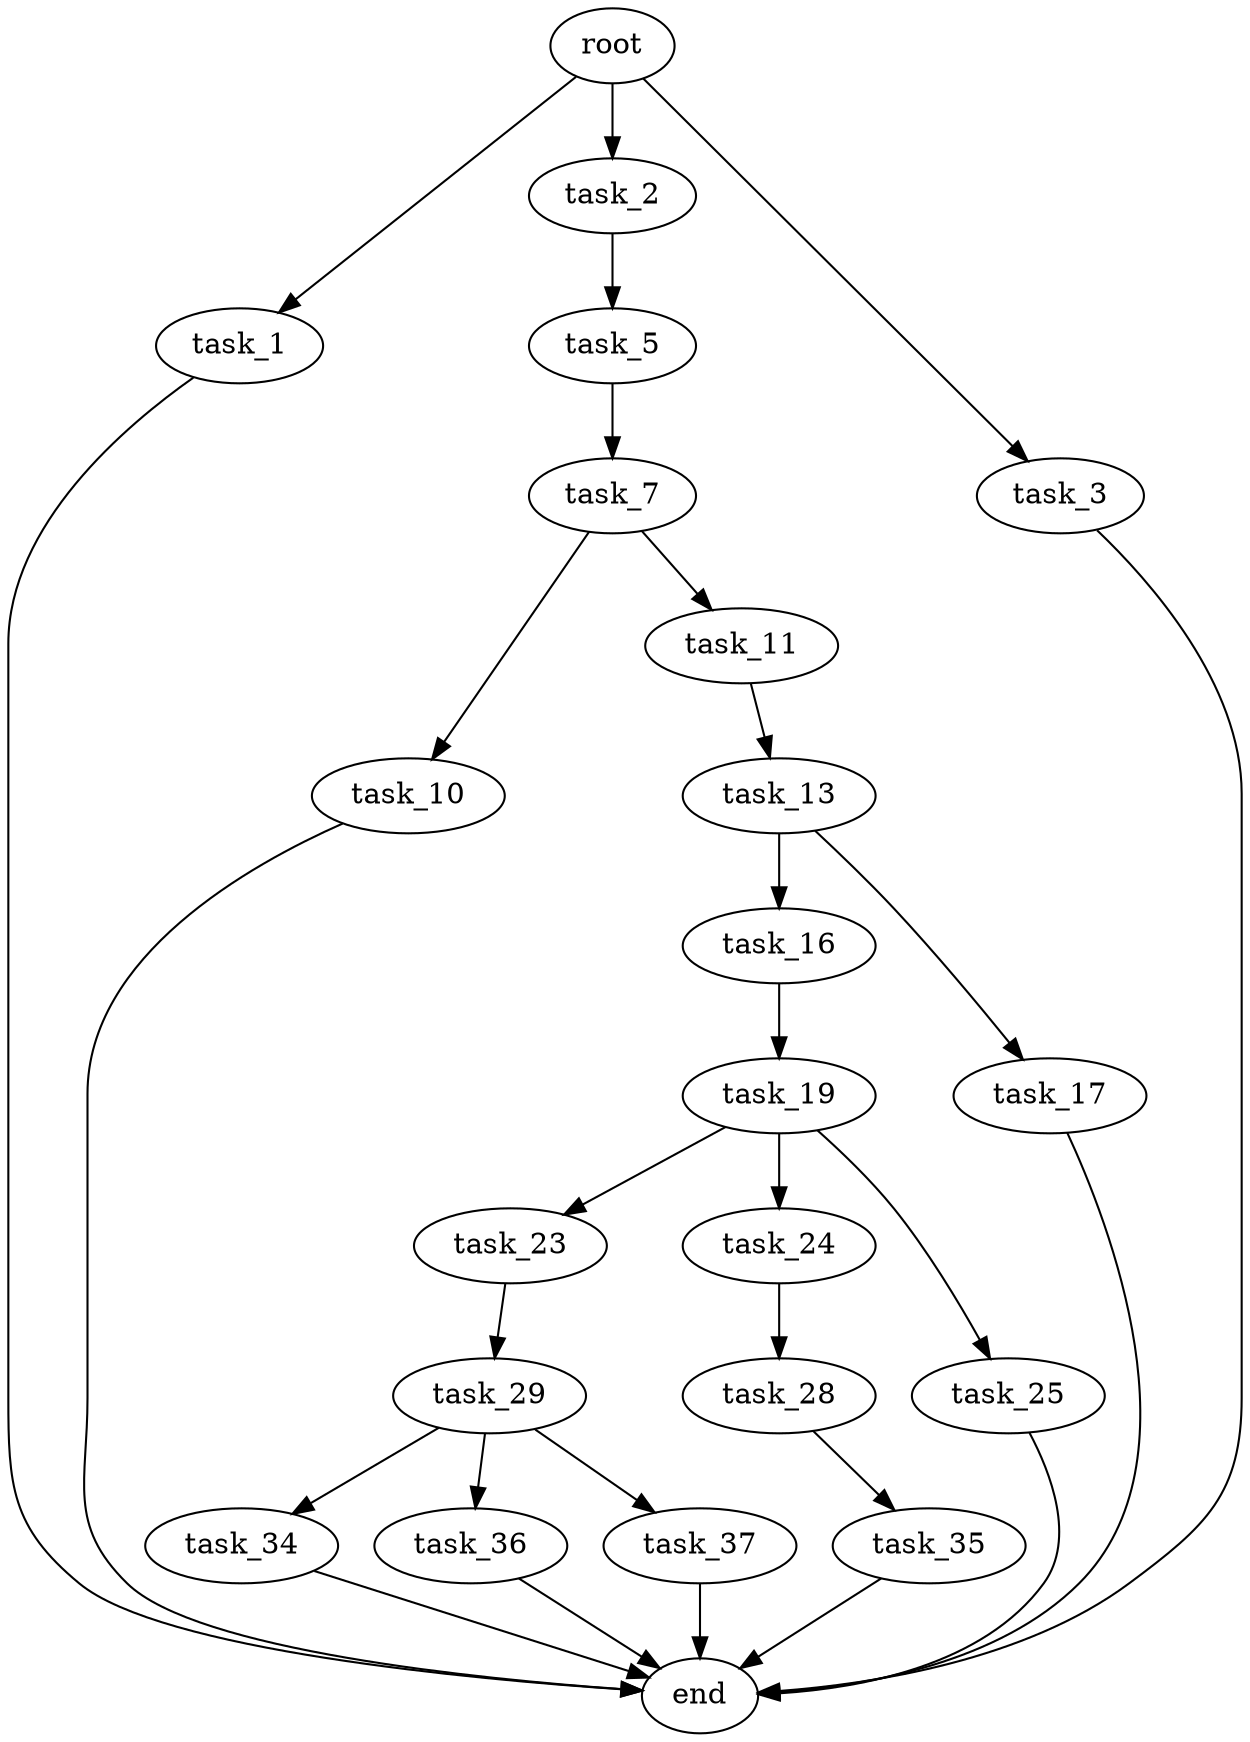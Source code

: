 digraph G {
  root [size="0.000000"];
  task_1 [size="631881737290.000000"];
  task_2 [size="428608650578.000000"];
  task_3 [size="52838379981.000000"];
  task_5 [size="231928233984.000000"];
  task_7 [size="231928233984.000000"];
  task_10 [size="28991029248.000000"];
  task_11 [size="68719476736.000000"];
  task_13 [size="15993391463.000000"];
  task_16 [size="10054572076.000000"];
  task_17 [size="16710617387.000000"];
  task_19 [size="8589934592.000000"];
  task_23 [size="368573047061.000000"];
  task_24 [size="782757789696.000000"];
  task_25 [size="34884646669.000000"];
  task_28 [size="512579315920.000000"];
  task_29 [size="15524221026.000000"];
  task_34 [size="68719476736.000000"];
  task_35 [size="68719476736.000000"];
  task_36 [size="221161674678.000000"];
  task_37 [size="200452385300.000000"];
  end [size="0.000000"];

  root -> task_1 [size="1.000000"];
  root -> task_2 [size="1.000000"];
  root -> task_3 [size="1.000000"];
  task_1 -> end [size="1.000000"];
  task_2 -> task_5 [size="411041792.000000"];
  task_3 -> end [size="1.000000"];
  task_5 -> task_7 [size="301989888.000000"];
  task_7 -> task_10 [size="301989888.000000"];
  task_7 -> task_11 [size="301989888.000000"];
  task_10 -> end [size="1.000000"];
  task_11 -> task_13 [size="134217728.000000"];
  task_13 -> task_16 [size="411041792.000000"];
  task_13 -> task_17 [size="411041792.000000"];
  task_16 -> task_19 [size="411041792.000000"];
  task_17 -> end [size="1.000000"];
  task_19 -> task_23 [size="33554432.000000"];
  task_19 -> task_24 [size="33554432.000000"];
  task_19 -> task_25 [size="33554432.000000"];
  task_23 -> task_29 [size="301989888.000000"];
  task_24 -> task_28 [size="679477248.000000"];
  task_25 -> end [size="1.000000"];
  task_28 -> task_35 [size="536870912.000000"];
  task_29 -> task_34 [size="301989888.000000"];
  task_29 -> task_36 [size="301989888.000000"];
  task_29 -> task_37 [size="301989888.000000"];
  task_34 -> end [size="1.000000"];
  task_35 -> end [size="1.000000"];
  task_36 -> end [size="1.000000"];
  task_37 -> end [size="1.000000"];
}
